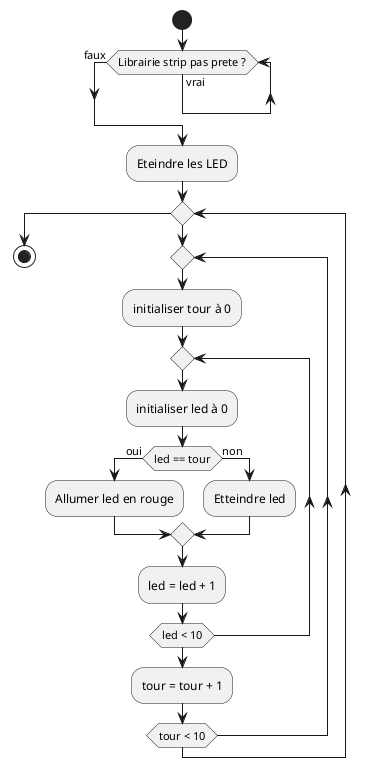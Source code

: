 @startuml
start
while (Librairie strip pas prete ?) is (vrai)
endwhile (faux)
:Eteindre les LED;
while()
repeat
:initialiser tour à 0;
repeat
:initialiser led à 0;
if (led == tour) then (oui)
:Allumer led en rouge;
else (non)
:Etteindre led;
endif
:led = led + 1;
repeat while(led < 10)
:tour = tour + 1;
repeat while(tour < 10)
endwhile

stop
@enduml